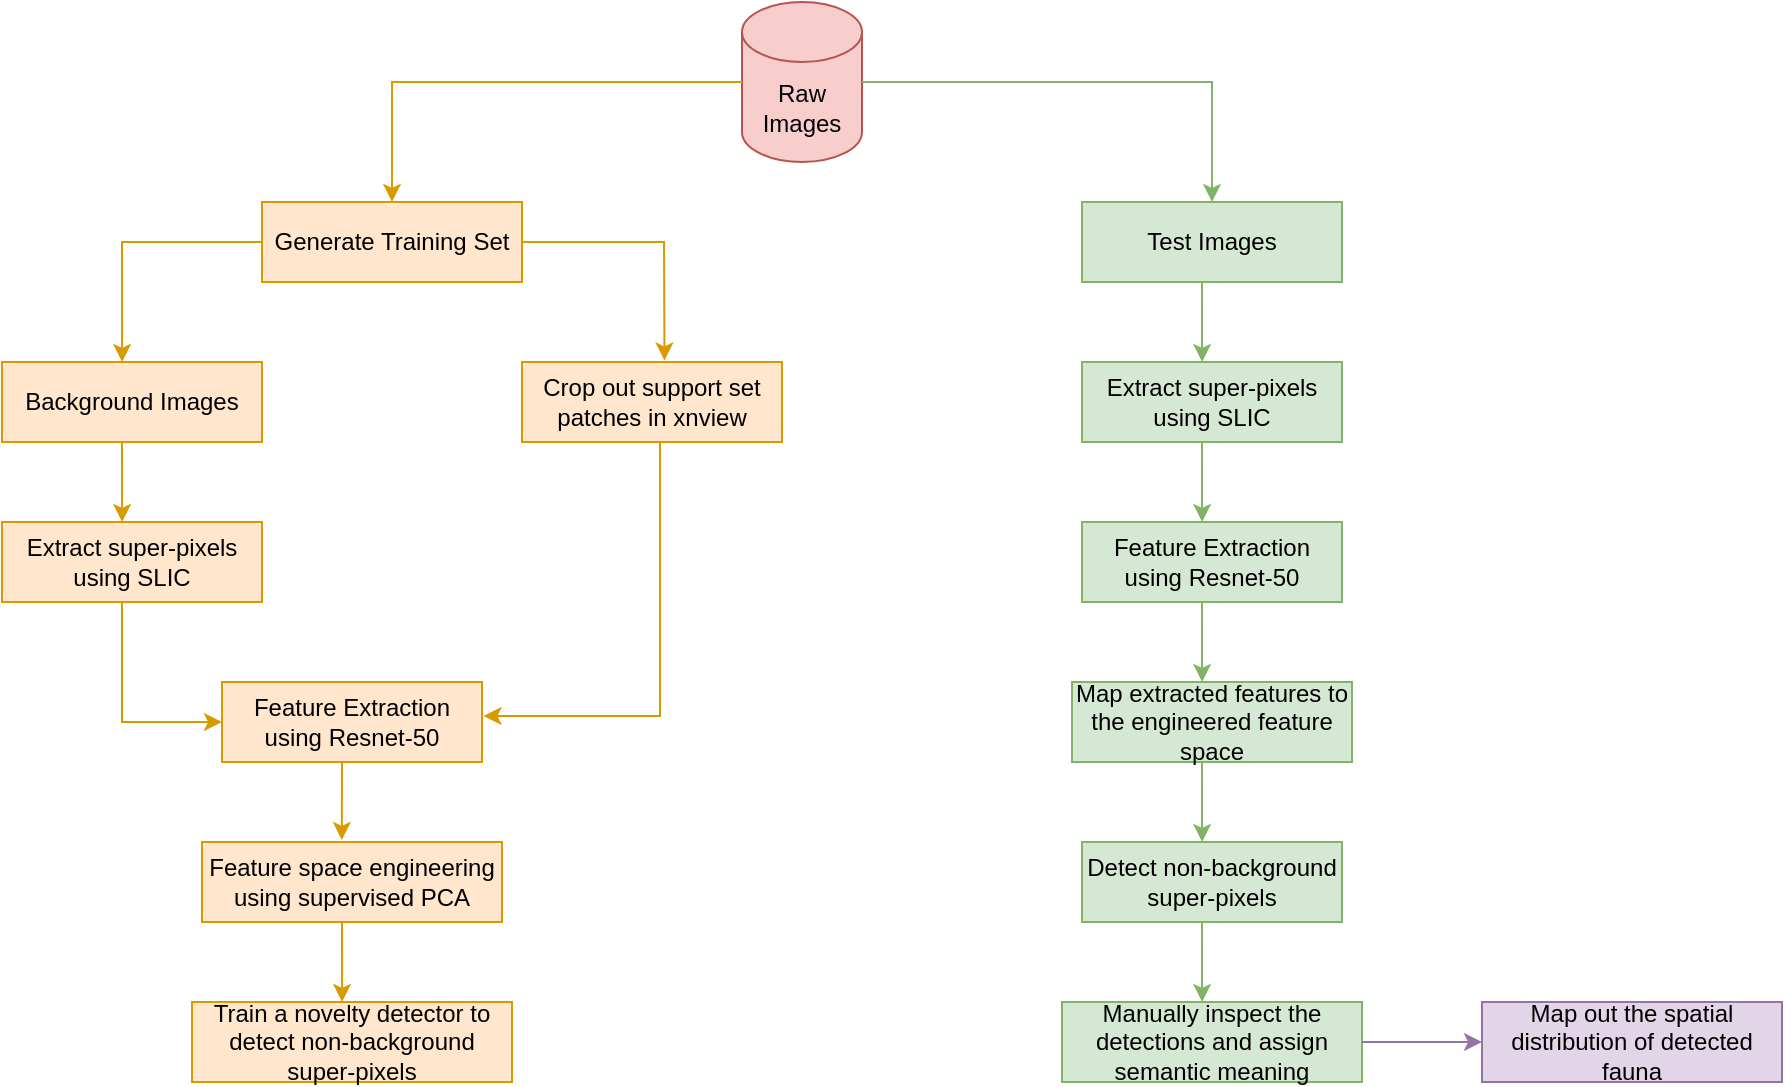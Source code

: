 <mxfile version="16.5.6" type="device"><diagram id="7McR-eVoOOBBxQa9JksE" name="Page-1"><mxGraphModel dx="1412" dy="777" grid="1" gridSize="10" guides="1" tooltips="1" connect="1" arrows="1" fold="1" page="1" pageScale="1" pageWidth="1312" pageHeight="735" math="0" shadow="0"><root><mxCell id="0"/><mxCell id="1" parent="0"/><mxCell id="F24_g67JGuoSt9W-7lMJ-1" value="Raw Images" style="shape=cylinder3;whiteSpace=wrap;html=1;boundedLbl=1;backgroundOutline=1;size=15;fillColor=#f8cecc;strokeColor=#b85450;" vertex="1" parent="1"><mxGeometry x="510" y="20" width="60" height="80" as="geometry"/></mxCell><mxCell id="F24_g67JGuoSt9W-7lMJ-2" value="Generate Training Set" style="rounded=0;whiteSpace=wrap;html=1;fillColor=#ffe6cc;strokeColor=#d79b00;" vertex="1" parent="1"><mxGeometry x="270" y="120" width="130" height="40" as="geometry"/></mxCell><mxCell id="F24_g67JGuoSt9W-7lMJ-3" value="Background Images" style="rounded=0;whiteSpace=wrap;html=1;fillColor=#ffe6cc;strokeColor=#d79b00;" vertex="1" parent="1"><mxGeometry x="140" y="200" width="130" height="40" as="geometry"/></mxCell><mxCell id="F24_g67JGuoSt9W-7lMJ-4" value="Crop out support set patches in xnview" style="rounded=0;whiteSpace=wrap;html=1;fillColor=#ffe6cc;strokeColor=#d79b00;" vertex="1" parent="1"><mxGeometry x="400" y="200" width="130" height="40" as="geometry"/></mxCell><mxCell id="F24_g67JGuoSt9W-7lMJ-5" value="Extract super-pixels using SLIC" style="rounded=0;whiteSpace=wrap;html=1;fillColor=#ffe6cc;strokeColor=#d79b00;" vertex="1" parent="1"><mxGeometry x="140" y="280" width="130" height="40" as="geometry"/></mxCell><mxCell id="F24_g67JGuoSt9W-7lMJ-6" value="Feature Extraction using Resnet-50" style="rounded=0;whiteSpace=wrap;html=1;fillColor=#ffe6cc;strokeColor=#d79b00;" vertex="1" parent="1"><mxGeometry x="250" y="360" width="130" height="40" as="geometry"/></mxCell><mxCell id="F24_g67JGuoSt9W-7lMJ-7" value="Feature space engineering using supervised PCA" style="rounded=0;whiteSpace=wrap;html=1;fillColor=#ffe6cc;strokeColor=#d79b00;" vertex="1" parent="1"><mxGeometry x="240" y="440" width="150" height="40" as="geometry"/></mxCell><mxCell id="F24_g67JGuoSt9W-7lMJ-8" value="Train a novelty detector to detect non-background super-pixels" style="rounded=0;whiteSpace=wrap;html=1;fillColor=#ffe6cc;strokeColor=#d79b00;" vertex="1" parent="1"><mxGeometry x="235" y="520" width="160" height="40" as="geometry"/></mxCell><mxCell id="F24_g67JGuoSt9W-7lMJ-9" value="Test Images" style="rounded=0;whiteSpace=wrap;html=1;fillColor=#d5e8d4;strokeColor=#82b366;" vertex="1" parent="1"><mxGeometry x="680" y="120" width="130" height="40" as="geometry"/></mxCell><mxCell id="F24_g67JGuoSt9W-7lMJ-11" value="Extract super-pixels using SLIC" style="rounded=0;whiteSpace=wrap;html=1;fillColor=#d5e8d4;strokeColor=#82b366;" vertex="1" parent="1"><mxGeometry x="680" y="200" width="130" height="40" as="geometry"/></mxCell><mxCell id="F24_g67JGuoSt9W-7lMJ-12" value="Feature Extraction using Resnet-50" style="rounded=0;whiteSpace=wrap;html=1;fillColor=#d5e8d4;strokeColor=#82b366;" vertex="1" parent="1"><mxGeometry x="680" y="280" width="130" height="40" as="geometry"/></mxCell><mxCell id="F24_g67JGuoSt9W-7lMJ-13" value="Map extracted features to the engineered feature space" style="rounded=0;whiteSpace=wrap;html=1;fillColor=#d5e8d4;strokeColor=#82b366;" vertex="1" parent="1"><mxGeometry x="675" y="360" width="140" height="40" as="geometry"/></mxCell><mxCell id="F24_g67JGuoSt9W-7lMJ-16" value="Detect non-background super-pixels" style="rounded=0;whiteSpace=wrap;html=1;fillColor=#d5e8d4;strokeColor=#82b366;" vertex="1" parent="1"><mxGeometry x="680" y="440" width="130" height="40" as="geometry"/></mxCell><mxCell id="F24_g67JGuoSt9W-7lMJ-17" value="Manually inspect the detections and assign semantic meaning" style="rounded=0;whiteSpace=wrap;html=1;fillColor=#d5e8d4;strokeColor=#82b366;" vertex="1" parent="1"><mxGeometry x="670" y="520" width="150" height="40" as="geometry"/></mxCell><mxCell id="F24_g67JGuoSt9W-7lMJ-18" value="Map out the spatial distribution of detected fauna" style="rounded=0;whiteSpace=wrap;html=1;fillColor=#e1d5e7;strokeColor=#9673a6;" vertex="1" parent="1"><mxGeometry x="880" y="520" width="150" height="40" as="geometry"/></mxCell><mxCell id="F24_g67JGuoSt9W-7lMJ-19" value="" style="endArrow=classic;html=1;rounded=0;entryX=0.462;entryY=0;entryDx=0;entryDy=0;entryPerimeter=0;fillColor=#ffe6cc;strokeColor=#d79b00;" edge="1" parent="1" target="F24_g67JGuoSt9W-7lMJ-5"><mxGeometry width="50" height="50" relative="1" as="geometry"><mxPoint x="200" y="240" as="sourcePoint"/><mxPoint x="250" y="190" as="targetPoint"/></mxGeometry></mxCell><mxCell id="F24_g67JGuoSt9W-7lMJ-20" value="" style="endArrow=classic;html=1;rounded=0;entryX=0;entryY=0.5;entryDx=0;entryDy=0;fillColor=#ffe6cc;strokeColor=#d79b00;" edge="1" parent="1" target="F24_g67JGuoSt9W-7lMJ-6"><mxGeometry width="50" height="50" relative="1" as="geometry"><mxPoint x="200" y="320" as="sourcePoint"/><mxPoint x="250" y="270" as="targetPoint"/><Array as="points"><mxPoint x="200" y="380"/></Array></mxGeometry></mxCell><mxCell id="F24_g67JGuoSt9W-7lMJ-21" value="" style="endArrow=classic;html=1;rounded=0;entryX=1.006;entryY=0.425;entryDx=0;entryDy=0;entryPerimeter=0;fillColor=#ffe6cc;strokeColor=#d79b00;" edge="1" parent="1" target="F24_g67JGuoSt9W-7lMJ-6"><mxGeometry width="50" height="50" relative="1" as="geometry"><mxPoint x="469" y="240" as="sourcePoint"/><mxPoint x="510" y="190" as="targetPoint"/><Array as="points"><mxPoint x="469" y="377"/></Array></mxGeometry></mxCell><mxCell id="F24_g67JGuoSt9W-7lMJ-22" value="" style="endArrow=classic;html=1;rounded=0;entryX=0.466;entryY=-0.026;entryDx=0;entryDy=0;entryPerimeter=0;fillColor=#ffe6cc;strokeColor=#d79b00;" edge="1" parent="1" target="F24_g67JGuoSt9W-7lMJ-7"><mxGeometry width="50" height="50" relative="1" as="geometry"><mxPoint x="310" y="400" as="sourcePoint"/><mxPoint x="360" y="350" as="targetPoint"/></mxGeometry></mxCell><mxCell id="F24_g67JGuoSt9W-7lMJ-23" value="" style="endArrow=classic;html=1;rounded=0;entryX=0.469;entryY=0;entryDx=0;entryDy=0;entryPerimeter=0;fillColor=#ffe6cc;strokeColor=#d79b00;" edge="1" parent="1" target="F24_g67JGuoSt9W-7lMJ-8"><mxGeometry width="50" height="50" relative="1" as="geometry"><mxPoint x="310" y="480" as="sourcePoint"/><mxPoint x="360" y="430" as="targetPoint"/></mxGeometry></mxCell><mxCell id="F24_g67JGuoSt9W-7lMJ-24" value="" style="endArrow=classic;html=1;rounded=0;entryX=0.462;entryY=0;entryDx=0;entryDy=0;entryPerimeter=0;fillColor=#d5e8d4;strokeColor=#82b366;" edge="1" parent="1" target="F24_g67JGuoSt9W-7lMJ-11"><mxGeometry width="50" height="50" relative="1" as="geometry"><mxPoint x="740" y="160" as="sourcePoint"/><mxPoint x="790" y="110" as="targetPoint"/></mxGeometry></mxCell><mxCell id="F24_g67JGuoSt9W-7lMJ-25" value="" style="endArrow=classic;html=1;rounded=0;entryX=0.462;entryY=0;entryDx=0;entryDy=0;entryPerimeter=0;fillColor=#d5e8d4;strokeColor=#82b366;" edge="1" parent="1"><mxGeometry width="50" height="50" relative="1" as="geometry"><mxPoint x="740" y="240" as="sourcePoint"/><mxPoint x="740.06" y="280" as="targetPoint"/></mxGeometry></mxCell><mxCell id="F24_g67JGuoSt9W-7lMJ-26" value="" style="endArrow=classic;html=1;rounded=0;entryX=0.462;entryY=0;entryDx=0;entryDy=0;entryPerimeter=0;fillColor=#d5e8d4;strokeColor=#82b366;" edge="1" parent="1"><mxGeometry width="50" height="50" relative="1" as="geometry"><mxPoint x="740" y="320" as="sourcePoint"/><mxPoint x="740.06" y="360" as="targetPoint"/></mxGeometry></mxCell><mxCell id="F24_g67JGuoSt9W-7lMJ-27" value="" style="endArrow=classic;html=1;rounded=0;entryX=0.462;entryY=0;entryDx=0;entryDy=0;entryPerimeter=0;fillColor=#d5e8d4;strokeColor=#82b366;" edge="1" parent="1"><mxGeometry width="50" height="50" relative="1" as="geometry"><mxPoint x="740" y="400" as="sourcePoint"/><mxPoint x="740.06" y="440" as="targetPoint"/></mxGeometry></mxCell><mxCell id="F24_g67JGuoSt9W-7lMJ-28" value="" style="endArrow=classic;html=1;rounded=0;entryX=0.462;entryY=0;entryDx=0;entryDy=0;entryPerimeter=0;fillColor=#d5e8d4;strokeColor=#82b366;" edge="1" parent="1"><mxGeometry width="50" height="50" relative="1" as="geometry"><mxPoint x="740" y="480" as="sourcePoint"/><mxPoint x="740.06" y="520" as="targetPoint"/></mxGeometry></mxCell><mxCell id="F24_g67JGuoSt9W-7lMJ-29" value="" style="endArrow=classic;html=1;rounded=0;entryX=0;entryY=0.5;entryDx=0;entryDy=0;fillColor=#e1d5e7;strokeColor=#9673a6;" edge="1" parent="1" target="F24_g67JGuoSt9W-7lMJ-18"><mxGeometry width="50" height="50" relative="1" as="geometry"><mxPoint x="820" y="540" as="sourcePoint"/><mxPoint x="870" y="490" as="targetPoint"/></mxGeometry></mxCell><mxCell id="F24_g67JGuoSt9W-7lMJ-30" value="" style="endArrow=classic;html=1;rounded=0;entryX=0.462;entryY=0;entryDx=0;entryDy=0;entryPerimeter=0;fillColor=#ffe6cc;strokeColor=#d79b00;" edge="1" parent="1" target="F24_g67JGuoSt9W-7lMJ-3"><mxGeometry width="50" height="50" relative="1" as="geometry"><mxPoint x="270" y="140" as="sourcePoint"/><mxPoint x="320" y="90" as="targetPoint"/><Array as="points"><mxPoint x="200" y="140"/></Array></mxGeometry></mxCell><mxCell id="F24_g67JGuoSt9W-7lMJ-31" value="" style="endArrow=classic;html=1;rounded=0;entryX=0.548;entryY=-0.019;entryDx=0;entryDy=0;entryPerimeter=0;fillColor=#ffe6cc;strokeColor=#d79b00;" edge="1" parent="1" target="F24_g67JGuoSt9W-7lMJ-4"><mxGeometry width="50" height="50" relative="1" as="geometry"><mxPoint x="400" y="140" as="sourcePoint"/><mxPoint x="450" y="90" as="targetPoint"/><Array as="points"><mxPoint x="471" y="140"/></Array></mxGeometry></mxCell><mxCell id="F24_g67JGuoSt9W-7lMJ-32" value="" style="endArrow=classic;html=1;rounded=0;entryX=0.5;entryY=0;entryDx=0;entryDy=0;fillColor=#ffe6cc;strokeColor=#d79b00;" edge="1" parent="1" target="F24_g67JGuoSt9W-7lMJ-2"><mxGeometry width="50" height="50" relative="1" as="geometry"><mxPoint x="510" y="60" as="sourcePoint"/><mxPoint x="560" y="10" as="targetPoint"/><Array as="points"><mxPoint x="335" y="60"/></Array></mxGeometry></mxCell><mxCell id="F24_g67JGuoSt9W-7lMJ-33" value="" style="endArrow=classic;html=1;rounded=0;entryX=0.5;entryY=0;entryDx=0;entryDy=0;fillColor=#d5e8d4;strokeColor=#82b366;" edge="1" parent="1" target="F24_g67JGuoSt9W-7lMJ-9"><mxGeometry width="50" height="50" relative="1" as="geometry"><mxPoint x="570" y="60" as="sourcePoint"/><mxPoint x="620" y="10" as="targetPoint"/><Array as="points"><mxPoint x="745" y="60"/></Array></mxGeometry></mxCell></root></mxGraphModel></diagram></mxfile>